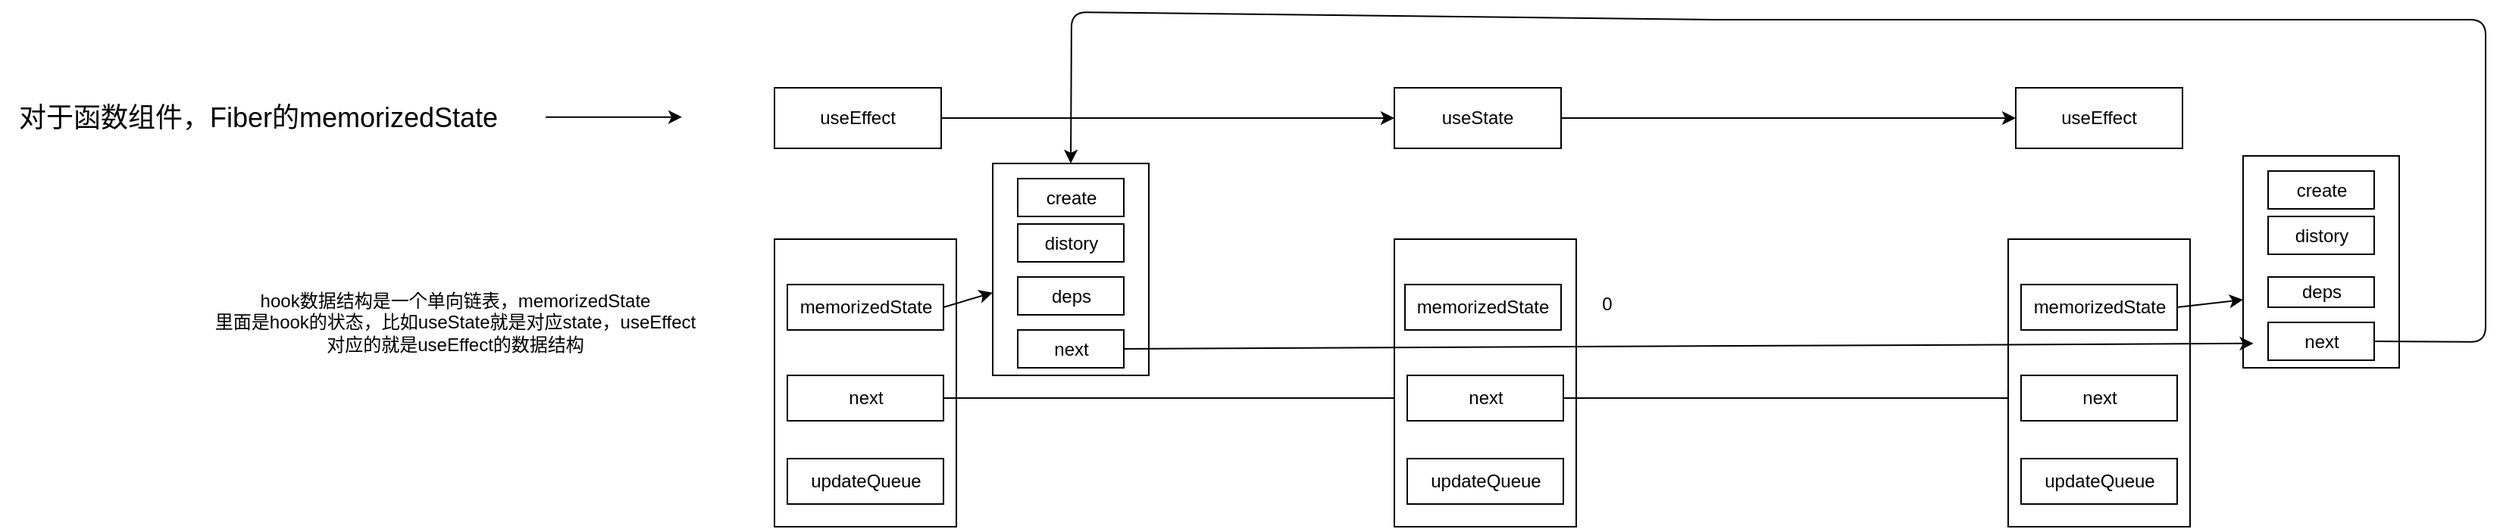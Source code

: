 <mxfile>
    <diagram id="4SCtP6zsr1ucXJ-GWTf1" name="Page-1">
        <mxGraphModel dx="875" dy="584" grid="1" gridSize="10" guides="1" tooltips="1" connect="1" arrows="1" fold="1" page="1" pageScale="1" pageWidth="10000" pageHeight="10000" math="0" shadow="0">
            <root>
                <mxCell id="0"/>
                <mxCell id="1" parent="0"/>
                <mxCell id="2" value="&lt;font style=&quot;font-size: 18px;&quot;&gt;对于函数组件，Fiber的memorizedState&lt;/font&gt;" style="text;html=1;align=center;verticalAlign=middle;resizable=0;points=[];autosize=1;strokeColor=none;fillColor=none;" vertex="1" parent="1">
                    <mxGeometry x="1880" y="1810" width="340" height="40" as="geometry"/>
                </mxCell>
                <mxCell id="3" value="" style="endArrow=classic;html=1;" edge="1" parent="1">
                    <mxGeometry width="50" height="50" relative="1" as="geometry">
                        <mxPoint x="2240" y="1829.33" as="sourcePoint"/>
                        <mxPoint x="2330" y="1829.33" as="targetPoint"/>
                    </mxGeometry>
                </mxCell>
                <mxCell id="4" style="edgeStyle=none;html=1;exitX=1;exitY=0.5;exitDx=0;exitDy=0;entryX=0;entryY=0.5;entryDx=0;entryDy=0;" edge="1" parent="1" source="5" target="7">
                    <mxGeometry relative="1" as="geometry"/>
                </mxCell>
                <mxCell id="5" value="useEffect" style="rounded=0;whiteSpace=wrap;html=1;" vertex="1" parent="1">
                    <mxGeometry x="2391" y="1810" width="110" height="40" as="geometry"/>
                </mxCell>
                <mxCell id="6" style="edgeStyle=none;html=1;exitX=1;exitY=0.5;exitDx=0;exitDy=0;" edge="1" parent="1" source="7" target="8">
                    <mxGeometry relative="1" as="geometry">
                        <Array as="points">
                            <mxPoint x="3060" y="1830"/>
                        </Array>
                    </mxGeometry>
                </mxCell>
                <mxCell id="7" value="useState" style="rounded=0;whiteSpace=wrap;html=1;" vertex="1" parent="1">
                    <mxGeometry x="2800" y="1810" width="110" height="40" as="geometry"/>
                </mxCell>
                <mxCell id="8" value="useEffect" style="rounded=0;whiteSpace=wrap;html=1;" vertex="1" parent="1">
                    <mxGeometry x="3210" y="1810" width="110" height="40" as="geometry"/>
                </mxCell>
                <mxCell id="9" value="useEffect" style="rounded=0;whiteSpace=wrap;html=1;" vertex="1" parent="1">
                    <mxGeometry x="2396.5" y="2050" width="109" height="40" as="geometry"/>
                </mxCell>
                <mxCell id="10" value="" style="rounded=0;whiteSpace=wrap;html=1;" vertex="1" parent="1">
                    <mxGeometry x="2391" y="1910" width="120" height="190" as="geometry"/>
                </mxCell>
                <mxCell id="11" value="updateQueue" style="rounded=0;whiteSpace=wrap;html=1;" vertex="1" parent="1">
                    <mxGeometry x="2399.5" y="2055" width="103" height="30" as="geometry"/>
                </mxCell>
                <mxCell id="12" style="edgeStyle=none;html=1;exitX=1;exitY=0.5;exitDx=0;exitDy=0;entryX=0;entryY=0.5;entryDx=0;entryDy=0;" edge="1" parent="1" source="13" target="20">
                    <mxGeometry relative="1" as="geometry"/>
                </mxCell>
                <mxCell id="13" value="next" style="rounded=0;whiteSpace=wrap;html=1;" vertex="1" parent="1">
                    <mxGeometry x="2399.5" y="2000" width="103" height="30" as="geometry"/>
                </mxCell>
                <mxCell id="14" style="edgeStyle=none;html=1;exitX=1;exitY=0.5;exitDx=0;exitDy=0;" edge="1" parent="1" source="15" target="28">
                    <mxGeometry relative="1" as="geometry"/>
                </mxCell>
                <mxCell id="15" value="memorizedState" style="rounded=0;whiteSpace=wrap;html=1;" vertex="1" parent="1">
                    <mxGeometry x="2399.5" y="1940" width="103" height="30" as="geometry"/>
                </mxCell>
                <mxCell id="16" value="useEffect" style="rounded=0;whiteSpace=wrap;html=1;" vertex="1" parent="1">
                    <mxGeometry x="2805.5" y="2050" width="109" height="40" as="geometry"/>
                </mxCell>
                <mxCell id="17" value="" style="rounded=0;whiteSpace=wrap;html=1;" vertex="1" parent="1">
                    <mxGeometry x="2800" y="1910" width="120" height="190" as="geometry"/>
                </mxCell>
                <mxCell id="18" value="updateQueue" style="rounded=0;whiteSpace=wrap;html=1;" vertex="1" parent="1">
                    <mxGeometry x="2808.5" y="2055" width="103" height="30" as="geometry"/>
                </mxCell>
                <mxCell id="19" style="edgeStyle=none;html=1;exitX=1;exitY=0.5;exitDx=0;exitDy=0;" edge="1" parent="1" source="20" target="25">
                    <mxGeometry relative="1" as="geometry"/>
                </mxCell>
                <mxCell id="20" value="next" style="rounded=0;whiteSpace=wrap;html=1;" vertex="1" parent="1">
                    <mxGeometry x="2808.5" y="2000" width="103" height="30" as="geometry"/>
                </mxCell>
                <mxCell id="21" value="memorizedState" style="rounded=0;whiteSpace=wrap;html=1;" vertex="1" parent="1">
                    <mxGeometry x="2807" y="1940" width="103" height="30" as="geometry"/>
                </mxCell>
                <mxCell id="22" value="useEffect" style="rounded=0;whiteSpace=wrap;html=1;" vertex="1" parent="1">
                    <mxGeometry x="3210.5" y="2050" width="109" height="40" as="geometry"/>
                </mxCell>
                <mxCell id="23" value="" style="rounded=0;whiteSpace=wrap;html=1;" vertex="1" parent="1">
                    <mxGeometry x="3205" y="1910" width="120" height="190" as="geometry"/>
                </mxCell>
                <mxCell id="24" value="updateQueue" style="rounded=0;whiteSpace=wrap;html=1;" vertex="1" parent="1">
                    <mxGeometry x="3213.5" y="2055" width="103" height="30" as="geometry"/>
                </mxCell>
                <mxCell id="25" value="next" style="rounded=0;whiteSpace=wrap;html=1;" vertex="1" parent="1">
                    <mxGeometry x="3213.5" y="2000" width="103" height="30" as="geometry"/>
                </mxCell>
                <mxCell id="26" value="memorizedState" style="rounded=0;whiteSpace=wrap;html=1;" vertex="1" parent="1">
                    <mxGeometry x="3213.5" y="1940" width="103" height="30" as="geometry"/>
                </mxCell>
                <mxCell id="27" value="hook数据结构是一个单向链表，&lt;span style=&quot;color: rgb(0, 0, 0); text-wrap-mode: wrap;&quot;&gt;memorizedState&lt;/span&gt;&lt;div&gt;&lt;span style=&quot;color: rgb(0, 0, 0); text-wrap-mode: wrap;&quot;&gt;里面是hook的状态，比如useState就是对应state，useEffect&lt;/span&gt;&lt;/div&gt;&lt;div&gt;&lt;span style=&quot;color: rgb(0, 0, 0); text-wrap-mode: wrap;&quot;&gt;对应的就是useEffect的数据结构&lt;/span&gt;&lt;/div&gt;" style="text;html=1;align=center;verticalAlign=middle;resizable=0;points=[];autosize=1;strokeColor=none;fillColor=none;" vertex="1" parent="1">
                    <mxGeometry x="2010" y="1935" width="340" height="60" as="geometry"/>
                </mxCell>
                <mxCell id="28" value="" style="rounded=0;whiteSpace=wrap;html=1;" vertex="1" parent="1">
                    <mxGeometry x="2535" y="1860" width="103" height="140" as="geometry"/>
                </mxCell>
                <mxCell id="29" value="create" style="rounded=0;whiteSpace=wrap;html=1;" vertex="1" parent="1">
                    <mxGeometry x="2551.5" y="1870" width="70" height="25" as="geometry"/>
                </mxCell>
                <mxCell id="30" value="distory" style="rounded=0;whiteSpace=wrap;html=1;" vertex="1" parent="1">
                    <mxGeometry x="2551.5" y="1900" width="70" height="25" as="geometry"/>
                </mxCell>
                <mxCell id="31" value="deps" style="rounded=0;whiteSpace=wrap;html=1;" vertex="1" parent="1">
                    <mxGeometry x="2551.5" y="1935" width="70" height="25" as="geometry"/>
                </mxCell>
                <mxCell id="32" value="next" style="rounded=0;whiteSpace=wrap;html=1;" vertex="1" parent="1">
                    <mxGeometry x="2551.5" y="1970" width="70" height="25" as="geometry"/>
                </mxCell>
                <mxCell id="33" value="" style="rounded=0;whiteSpace=wrap;html=1;" vertex="1" parent="1">
                    <mxGeometry x="3360" y="1855" width="103" height="140" as="geometry"/>
                </mxCell>
                <mxCell id="34" value="create" style="rounded=0;whiteSpace=wrap;html=1;" vertex="1" parent="1">
                    <mxGeometry x="3376.5" y="1865" width="70" height="25" as="geometry"/>
                </mxCell>
                <mxCell id="35" value="distory" style="rounded=0;whiteSpace=wrap;html=1;" vertex="1" parent="1">
                    <mxGeometry x="3376.5" y="1895" width="70" height="25" as="geometry"/>
                </mxCell>
                <mxCell id="36" value="deps" style="rounded=0;whiteSpace=wrap;html=1;" vertex="1" parent="1">
                    <mxGeometry x="3376.5" y="1935" width="70" height="20" as="geometry"/>
                </mxCell>
                <mxCell id="37" style="edgeStyle=none;html=1;exitX=1;exitY=0.5;exitDx=0;exitDy=0;entryX=0.5;entryY=0;entryDx=0;entryDy=0;" edge="1" parent="1" source="38" target="28">
                    <mxGeometry relative="1" as="geometry">
                        <mxPoint x="3460" y="1961.25" as="sourcePoint"/>
                        <mxPoint x="3010" y="1855" as="targetPoint"/>
                        <Array as="points">
                            <mxPoint x="3520" y="1978"/>
                            <mxPoint x="3520" y="1765"/>
                            <mxPoint x="3010" y="1765"/>
                            <mxPoint x="2587" y="1760"/>
                        </Array>
                    </mxGeometry>
                </mxCell>
                <mxCell id="38" value="next" style="rounded=0;whiteSpace=wrap;html=1;" vertex="1" parent="1">
                    <mxGeometry x="3376.5" y="1965" width="70" height="25" as="geometry"/>
                </mxCell>
                <mxCell id="39" style="edgeStyle=none;html=1;exitX=1;exitY=0.5;exitDx=0;exitDy=0;entryX=0.066;entryY=0.885;entryDx=0;entryDy=0;entryPerimeter=0;" edge="1" parent="1" source="32" target="33">
                    <mxGeometry relative="1" as="geometry"/>
                </mxCell>
                <mxCell id="40" style="edgeStyle=none;html=1;exitX=1;exitY=0.5;exitDx=0;exitDy=0;" edge="1" parent="1" source="26">
                    <mxGeometry relative="1" as="geometry">
                        <mxPoint x="3360" y="1950" as="targetPoint"/>
                    </mxGeometry>
                </mxCell>
                <mxCell id="41" value="0" style="text;html=1;align=center;verticalAlign=middle;resizable=0;points=[];autosize=1;strokeColor=none;fillColor=none;" vertex="1" parent="1">
                    <mxGeometry x="2925" y="1938" width="30" height="30" as="geometry"/>
                </mxCell>
            </root>
        </mxGraphModel>
    </diagram>
</mxfile>
